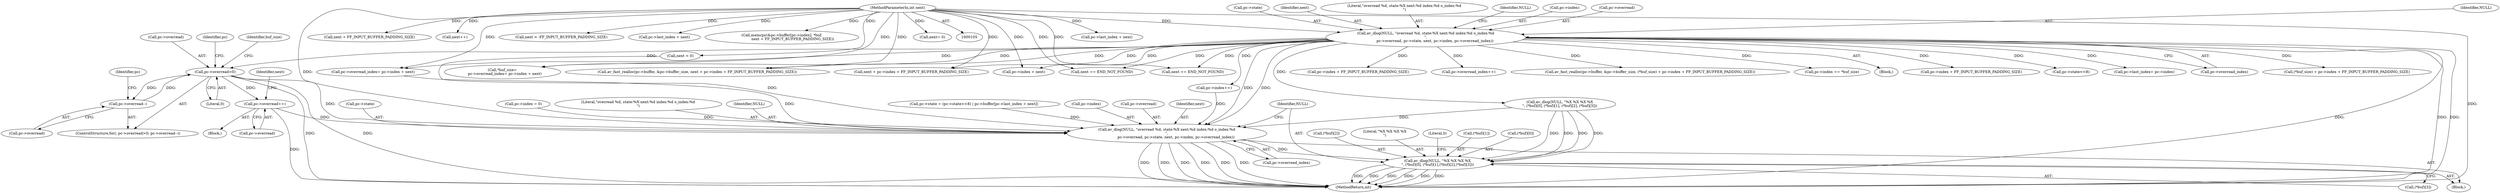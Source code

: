 digraph "0_FFmpeg_f31011e9abfb2ae75bb32bc44e2c34194c8dc40a@API" {
"1000392" [label="(Call,pc->overread++)"];
"1000152" [label="(Call,pc->overread>0)"];
"1000157" [label="(Call,pc->overread--)"];
"1000116" [label="(Call,av_dlog(NULL, \"overread %d, state:%X next:%d index:%d o_index:%d\n\",\n                pc->overread, pc->state, next, pc->index, pc->overread_index))"];
"1000107" [label="(MethodParameterIn,int next)"];
"1000401" [label="(Call,av_dlog(NULL, \"overread %d, state:%X next:%d index:%d o_index:%d\n\",\n                pc->overread, pc->state, next, pc->index, pc->overread_index))"];
"1000417" [label="(Call,av_dlog(NULL, \"%X %X %X %X\n\", (*buf)[0], (*buf)[1],(*buf)[2],(*buf)[3]))"];
"1000154" [label="(Identifier,pc)"];
"1000268" [label="(Call,pc->index + next)"];
"1000368" [label="(Call,pc->last_index + next)"];
"1000336" [label="(Call,pc->index = 0)"];
"1000333" [label="(Call,next + FF_INPUT_BUFFER_PADDING_SIZE)"];
"1000438" [label="(MethodReturn,int)"];
"1000217" [label="(Call,pc->index + FF_INPUT_BUFFER_PADDING_SIZE)"];
"1000414" [label="(Call,pc->overread_index)"];
"1000351" [label="(Call,next++)"];
"1000261" [label="(Call,*buf_size=\n    pc->overread_index= pc->index + next)"];
"1000175" [label="(Call,pc->overread_index++)"];
"1000401" [label="(Call,av_dlog(NULL, \"overread %d, state:%X next:%d index:%d o_index:%d\n\",\n                pc->overread, pc->state, next, pc->index, pc->overread_index))"];
"1000119" [label="(Call,pc->overread)"];
"1000117" [label="(Identifier,NULL)"];
"1000318" [label="(Call,next > -FF_INPUT_BUFFER_PADDING_SIZE)"];
"1000387" [label="(Call,pc->last_index + next)"];
"1000402" [label="(Identifier,NULL)"];
"1000122" [label="(Call,pc->state)"];
"1000322" [label="(Call,memcpy(&pc->buffer[pc->index], *buf,\n                   next + FF_INPUT_BUFFER_PADDING_SIZE))"];
"1000432" [label="(Call,(*buf)[3])"];
"1000206" [label="(Call,av_fast_realloc(pc->buffer, &pc->buffer_size, (*buf_size) + pc->index + FF_INPUT_BUFFER_PADDING_SIZE))"];
"1000152" [label="(Call,pc->overread>0)"];
"1000419" [label="(Literal,\"%X %X %X %X\n\")"];
"1000354" [label="(Call,pc->state = (pc->state<<8) | pc->buffer[pc->last_index + next])"];
"1000353" [label="(Block,)"];
"1000252" [label="(Call,pc->index += *buf_size)"];
"1000411" [label="(Call,pc->index)"];
"1000437" [label="(Literal,0)"];
"1000151" [label="(ControlStructure,for(; pc->overread>0; pc->overread--))"];
"1000125" [label="(Identifier,next)"];
"1000348" [label="(Call,next < 0)"];
"1000404" [label="(Call,pc->overread)"];
"1000410" [label="(Identifier,next)"];
"1000281" [label="(Call,av_fast_realloc(pc->buffer, &pc->buffer_size, next + pc->index + FF_INPUT_BUFFER_PADDING_SIZE))"];
"1000153" [label="(Call,pc->overread)"];
"1000107" [label="(MethodParameterIn,int next)"];
"1000116" [label="(Call,av_dlog(NULL, \"overread %d, state:%X next:%d index:%d o_index:%d\n\",\n                pc->overread, pc->state, next, pc->index, pc->overread_index))"];
"1000289" [label="(Call,next + pc->index + FF_INPUT_BUFFER_PADDING_SIZE)"];
"1000424" [label="(Call,(*buf)[1])"];
"1000352" [label="(Identifier,next)"];
"1000264" [label="(Call,pc->overread_index= pc->index + next)"];
"1000428" [label="(Call,(*buf)[2])"];
"1000132" [label="(Call,av_dlog(NULL, \"%X %X %X %X\n\", (*buf)[0], (*buf)[1], (*buf)[2], (*buf)[3]))"];
"1000118" [label="(Literal,\"overread %d, state:%X next:%d index:%d o_index:%d\n\")"];
"1000165" [label="(Identifier,pc)"];
"1000392" [label="(Call,pc->overread++)"];
"1000115" [label="(Block,)"];
"1000199" [label="(Call,next == END_NOT_FOUND)"];
"1000291" [label="(Call,pc->index + FF_INPUT_BUFFER_PADDING_SIZE)"];
"1000359" [label="(Call,pc->state<<8)"];
"1000156" [label="(Literal,0)"];
"1000393" [label="(Call,pc->overread)"];
"1000407" [label="(Call,pc->state)"];
"1000420" [label="(Call,(*buf)[0])"];
"1000400" [label="(Block,)"];
"1000158" [label="(Call,pc->overread)"];
"1000133" [label="(Identifier,NULL)"];
"1000184" [label="(Call,next == END_NOT_FOUND)"];
"1000191" [label="(Call,pc->last_index= pc->index)"];
"1000129" [label="(Call,pc->overread_index)"];
"1000183" [label="(Identifier,buf_size)"];
"1000157" [label="(Call,pc->overread--)"];
"1000126" [label="(Call,pc->index)"];
"1000167" [label="(Call,pc->index++)"];
"1000214" [label="(Call,(*buf_size) + pc->index + FF_INPUT_BUFFER_PADDING_SIZE)"];
"1000417" [label="(Call,av_dlog(NULL, \"%X %X %X %X\n\", (*buf)[0], (*buf)[1],(*buf)[2],(*buf)[3]))"];
"1000188" [label="(Call,next= 0)"];
"1000418" [label="(Identifier,NULL)"];
"1000403" [label="(Literal,\"overread %d, state:%X next:%d index:%d o_index:%d\n\")"];
"1000392" -> "1000353"  [label="AST: "];
"1000392" -> "1000393"  [label="CFG: "];
"1000393" -> "1000392"  [label="AST: "];
"1000352" -> "1000392"  [label="CFG: "];
"1000392" -> "1000438"  [label="DDG: "];
"1000152" -> "1000392"  [label="DDG: "];
"1000392" -> "1000401"  [label="DDG: "];
"1000152" -> "1000151"  [label="AST: "];
"1000152" -> "1000156"  [label="CFG: "];
"1000153" -> "1000152"  [label="AST: "];
"1000156" -> "1000152"  [label="AST: "];
"1000165" -> "1000152"  [label="CFG: "];
"1000183" -> "1000152"  [label="CFG: "];
"1000152" -> "1000438"  [label="DDG: "];
"1000152" -> "1000438"  [label="DDG: "];
"1000157" -> "1000152"  [label="DDG: "];
"1000116" -> "1000152"  [label="DDG: "];
"1000152" -> "1000157"  [label="DDG: "];
"1000152" -> "1000401"  [label="DDG: "];
"1000157" -> "1000151"  [label="AST: "];
"1000157" -> "1000158"  [label="CFG: "];
"1000158" -> "1000157"  [label="AST: "];
"1000154" -> "1000157"  [label="CFG: "];
"1000116" -> "1000115"  [label="AST: "];
"1000116" -> "1000129"  [label="CFG: "];
"1000117" -> "1000116"  [label="AST: "];
"1000118" -> "1000116"  [label="AST: "];
"1000119" -> "1000116"  [label="AST: "];
"1000122" -> "1000116"  [label="AST: "];
"1000125" -> "1000116"  [label="AST: "];
"1000126" -> "1000116"  [label="AST: "];
"1000129" -> "1000116"  [label="AST: "];
"1000133" -> "1000116"  [label="CFG: "];
"1000116" -> "1000438"  [label="DDG: "];
"1000116" -> "1000438"  [label="DDG: "];
"1000116" -> "1000438"  [label="DDG: "];
"1000107" -> "1000116"  [label="DDG: "];
"1000116" -> "1000132"  [label="DDG: "];
"1000116" -> "1000167"  [label="DDG: "];
"1000116" -> "1000175"  [label="DDG: "];
"1000116" -> "1000184"  [label="DDG: "];
"1000116" -> "1000191"  [label="DDG: "];
"1000116" -> "1000199"  [label="DDG: "];
"1000116" -> "1000206"  [label="DDG: "];
"1000116" -> "1000214"  [label="DDG: "];
"1000116" -> "1000217"  [label="DDG: "];
"1000116" -> "1000252"  [label="DDG: "];
"1000116" -> "1000261"  [label="DDG: "];
"1000116" -> "1000264"  [label="DDG: "];
"1000116" -> "1000268"  [label="DDG: "];
"1000116" -> "1000281"  [label="DDG: "];
"1000116" -> "1000289"  [label="DDG: "];
"1000116" -> "1000291"  [label="DDG: "];
"1000116" -> "1000359"  [label="DDG: "];
"1000116" -> "1000401"  [label="DDG: "];
"1000116" -> "1000401"  [label="DDG: "];
"1000107" -> "1000105"  [label="AST: "];
"1000107" -> "1000438"  [label="DDG: "];
"1000107" -> "1000184"  [label="DDG: "];
"1000107" -> "1000188"  [label="DDG: "];
"1000107" -> "1000199"  [label="DDG: "];
"1000107" -> "1000261"  [label="DDG: "];
"1000107" -> "1000264"  [label="DDG: "];
"1000107" -> "1000268"  [label="DDG: "];
"1000107" -> "1000281"  [label="DDG: "];
"1000107" -> "1000289"  [label="DDG: "];
"1000107" -> "1000318"  [label="DDG: "];
"1000107" -> "1000322"  [label="DDG: "];
"1000107" -> "1000333"  [label="DDG: "];
"1000107" -> "1000348"  [label="DDG: "];
"1000107" -> "1000351"  [label="DDG: "];
"1000107" -> "1000368"  [label="DDG: "];
"1000107" -> "1000387"  [label="DDG: "];
"1000107" -> "1000401"  [label="DDG: "];
"1000401" -> "1000400"  [label="AST: "];
"1000401" -> "1000414"  [label="CFG: "];
"1000402" -> "1000401"  [label="AST: "];
"1000403" -> "1000401"  [label="AST: "];
"1000404" -> "1000401"  [label="AST: "];
"1000407" -> "1000401"  [label="AST: "];
"1000410" -> "1000401"  [label="AST: "];
"1000411" -> "1000401"  [label="AST: "];
"1000414" -> "1000401"  [label="AST: "];
"1000418" -> "1000401"  [label="CFG: "];
"1000401" -> "1000438"  [label="DDG: "];
"1000401" -> "1000438"  [label="DDG: "];
"1000401" -> "1000438"  [label="DDG: "];
"1000401" -> "1000438"  [label="DDG: "];
"1000401" -> "1000438"  [label="DDG: "];
"1000401" -> "1000438"  [label="DDG: "];
"1000132" -> "1000401"  [label="DDG: "];
"1000354" -> "1000401"  [label="DDG: "];
"1000348" -> "1000401"  [label="DDG: "];
"1000336" -> "1000401"  [label="DDG: "];
"1000167" -> "1000401"  [label="DDG: "];
"1000264" -> "1000401"  [label="DDG: "];
"1000401" -> "1000417"  [label="DDG: "];
"1000417" -> "1000400"  [label="AST: "];
"1000417" -> "1000432"  [label="CFG: "];
"1000418" -> "1000417"  [label="AST: "];
"1000419" -> "1000417"  [label="AST: "];
"1000420" -> "1000417"  [label="AST: "];
"1000424" -> "1000417"  [label="AST: "];
"1000428" -> "1000417"  [label="AST: "];
"1000432" -> "1000417"  [label="AST: "];
"1000437" -> "1000417"  [label="CFG: "];
"1000417" -> "1000438"  [label="DDG: "];
"1000417" -> "1000438"  [label="DDG: "];
"1000417" -> "1000438"  [label="DDG: "];
"1000417" -> "1000438"  [label="DDG: "];
"1000417" -> "1000438"  [label="DDG: "];
"1000417" -> "1000438"  [label="DDG: "];
"1000132" -> "1000417"  [label="DDG: "];
"1000132" -> "1000417"  [label="DDG: "];
"1000132" -> "1000417"  [label="DDG: "];
"1000132" -> "1000417"  [label="DDG: "];
}
